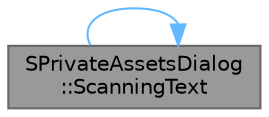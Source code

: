 digraph "SPrivateAssetsDialog::ScanningText"
{
 // INTERACTIVE_SVG=YES
 // LATEX_PDF_SIZE
  bgcolor="transparent";
  edge [fontname=Helvetica,fontsize=10,labelfontname=Helvetica,labelfontsize=10];
  node [fontname=Helvetica,fontsize=10,shape=box,height=0.2,width=0.4];
  rankdir="LR";
  Node1 [id="Node000001",label="SPrivateAssetsDialog\l::ScanningText",height=0.2,width=0.4,color="gray40", fillcolor="grey60", style="filled", fontcolor="black",tooltip="Gets the scanning text to display for the progress bar."];
  Node1 -> Node1 [id="edge1_Node000001_Node000001",color="steelblue1",style="solid",tooltip=" "];
}
